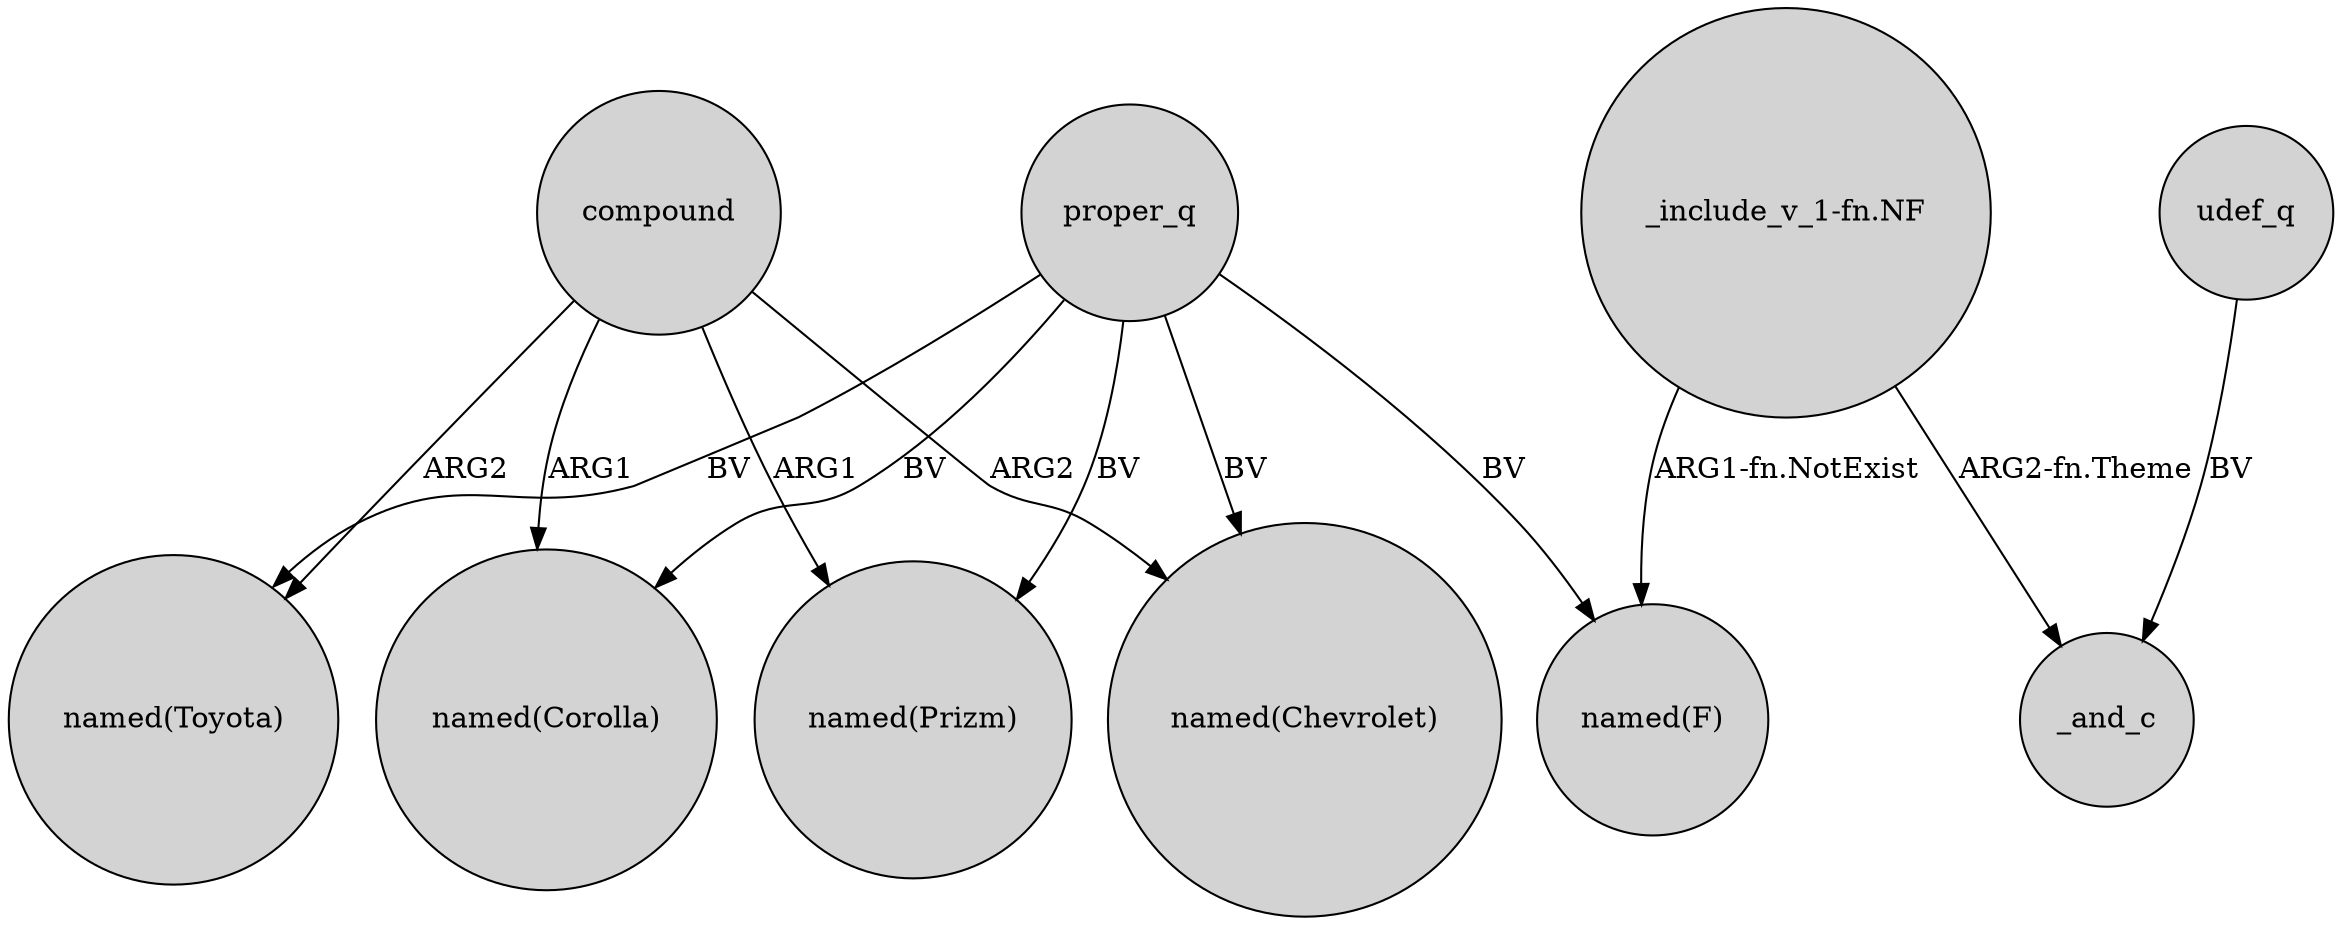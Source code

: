 digraph {
	node [shape=circle style=filled]
	proper_q -> "named(Toyota)" [label=BV]
	proper_q -> "named(Corolla)" [label=BV]
	compound -> "named(Corolla)" [label=ARG1]
	proper_q -> "named(Prizm)" [label=BV]
	"_include_v_1-fn.NF" -> "named(F)" [label="ARG1-fn.NotExist"]
	udef_q -> _and_c [label=BV]
	compound -> "named(Prizm)" [label=ARG1]
	proper_q -> "named(F)" [label=BV]
	proper_q -> "named(Chevrolet)" [label=BV]
	compound -> "named(Chevrolet)" [label=ARG2]
	compound -> "named(Toyota)" [label=ARG2]
	"_include_v_1-fn.NF" -> _and_c [label="ARG2-fn.Theme"]
}
